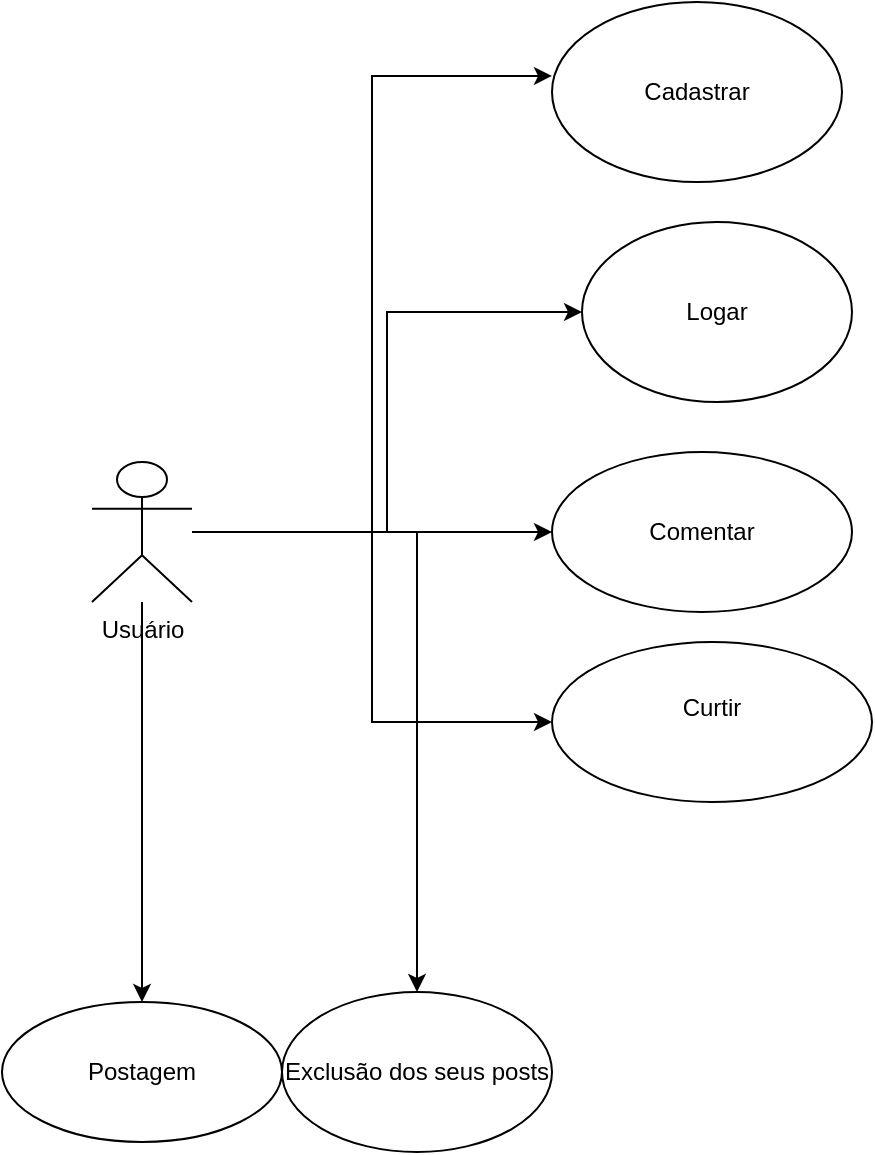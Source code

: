 <mxfile version="26.1.1">
  <diagram name="Página-1" id="jxOjQ3wGSX5_nUKt-czR">
    <mxGraphModel dx="1434" dy="780" grid="1" gridSize="10" guides="1" tooltips="1" connect="1" arrows="1" fold="1" page="1" pageScale="1" pageWidth="827" pageHeight="1169" math="0" shadow="0">
      <root>
        <mxCell id="0" />
        <mxCell id="1" parent="0" />
        <mxCell id="7gBoOWqWMFeujc_fOUjo-8" style="edgeStyle=orthogonalEdgeStyle;rounded=0;orthogonalLoop=1;jettySize=auto;html=1;entryX=0;entryY=0.5;entryDx=0;entryDy=0;" parent="1" source="7gBoOWqWMFeujc_fOUjo-2" target="7gBoOWqWMFeujc_fOUjo-7" edge="1">
          <mxGeometry relative="1" as="geometry" />
        </mxCell>
        <mxCell id="7gBoOWqWMFeujc_fOUjo-9" style="edgeStyle=orthogonalEdgeStyle;rounded=0;orthogonalLoop=1;jettySize=auto;html=1;" parent="1" source="7gBoOWqWMFeujc_fOUjo-2" target="7gBoOWqWMFeujc_fOUjo-5" edge="1">
          <mxGeometry relative="1" as="geometry" />
        </mxCell>
        <mxCell id="XnAF4wxCnifcHbbFNeuc-1" style="edgeStyle=orthogonalEdgeStyle;rounded=0;orthogonalLoop=1;jettySize=auto;html=1;" edge="1" parent="1" source="7gBoOWqWMFeujc_fOUjo-2" target="XnAF4wxCnifcHbbFNeuc-2">
          <mxGeometry relative="1" as="geometry">
            <mxPoint x="220" y="160" as="targetPoint" />
          </mxGeometry>
        </mxCell>
        <mxCell id="XnAF4wxCnifcHbbFNeuc-3" style="edgeStyle=orthogonalEdgeStyle;rounded=0;orthogonalLoop=1;jettySize=auto;html=1;" edge="1" parent="1" source="7gBoOWqWMFeujc_fOUjo-2" target="XnAF4wxCnifcHbbFNeuc-4">
          <mxGeometry relative="1" as="geometry">
            <mxPoint x="220" y="520" as="targetPoint" />
          </mxGeometry>
        </mxCell>
        <mxCell id="XnAF4wxCnifcHbbFNeuc-7" style="edgeStyle=orthogonalEdgeStyle;rounded=0;orthogonalLoop=1;jettySize=auto;html=1;entryX=0;entryY=0.5;entryDx=0;entryDy=0;" edge="1" parent="1" source="7gBoOWqWMFeujc_fOUjo-2" target="XnAF4wxCnifcHbbFNeuc-6">
          <mxGeometry relative="1" as="geometry" />
        </mxCell>
        <mxCell id="7gBoOWqWMFeujc_fOUjo-2" value="Usuário" style="shape=umlActor;verticalLabelPosition=bottom;verticalAlign=top;html=1;" parent="1" vertex="1">
          <mxGeometry x="80" y="300" width="50" height="70" as="geometry" />
        </mxCell>
        <mxCell id="7gBoOWqWMFeujc_fOUjo-5" value="&lt;div&gt;Postagem&lt;/div&gt;" style="ellipse;whiteSpace=wrap;html=1;" parent="1" vertex="1">
          <mxGeometry x="35" y="570" width="140" height="70" as="geometry" />
        </mxCell>
        <mxCell id="7gBoOWqWMFeujc_fOUjo-7" value="Curtir&lt;div&gt;&lt;br&gt;&lt;/div&gt;" style="ellipse;whiteSpace=wrap;html=1;" parent="1" vertex="1">
          <mxGeometry x="310" y="390" width="160" height="80" as="geometry" />
        </mxCell>
        <mxCell id="XnAF4wxCnifcHbbFNeuc-2" value="Comentar" style="ellipse;whiteSpace=wrap;html=1;" vertex="1" parent="1">
          <mxGeometry x="310" y="295" width="150" height="80" as="geometry" />
        </mxCell>
        <mxCell id="XnAF4wxCnifcHbbFNeuc-4" value="Exclusão dos seus posts" style="ellipse;whiteSpace=wrap;html=1;" vertex="1" parent="1">
          <mxGeometry x="175" y="565" width="135" height="80" as="geometry" />
        </mxCell>
        <mxCell id="XnAF4wxCnifcHbbFNeuc-5" value="Cadastrar" style="ellipse;whiteSpace=wrap;html=1;" vertex="1" parent="1">
          <mxGeometry x="310" y="70" width="145" height="90" as="geometry" />
        </mxCell>
        <mxCell id="XnAF4wxCnifcHbbFNeuc-6" value="Logar" style="ellipse;whiteSpace=wrap;html=1;" vertex="1" parent="1">
          <mxGeometry x="325" y="180" width="135" height="90" as="geometry" />
        </mxCell>
        <mxCell id="XnAF4wxCnifcHbbFNeuc-8" style="edgeStyle=orthogonalEdgeStyle;rounded=0;orthogonalLoop=1;jettySize=auto;html=1;entryX=0;entryY=0.411;entryDx=0;entryDy=0;entryPerimeter=0;" edge="1" parent="1" source="7gBoOWqWMFeujc_fOUjo-2" target="XnAF4wxCnifcHbbFNeuc-5">
          <mxGeometry relative="1" as="geometry" />
        </mxCell>
      </root>
    </mxGraphModel>
  </diagram>
</mxfile>
